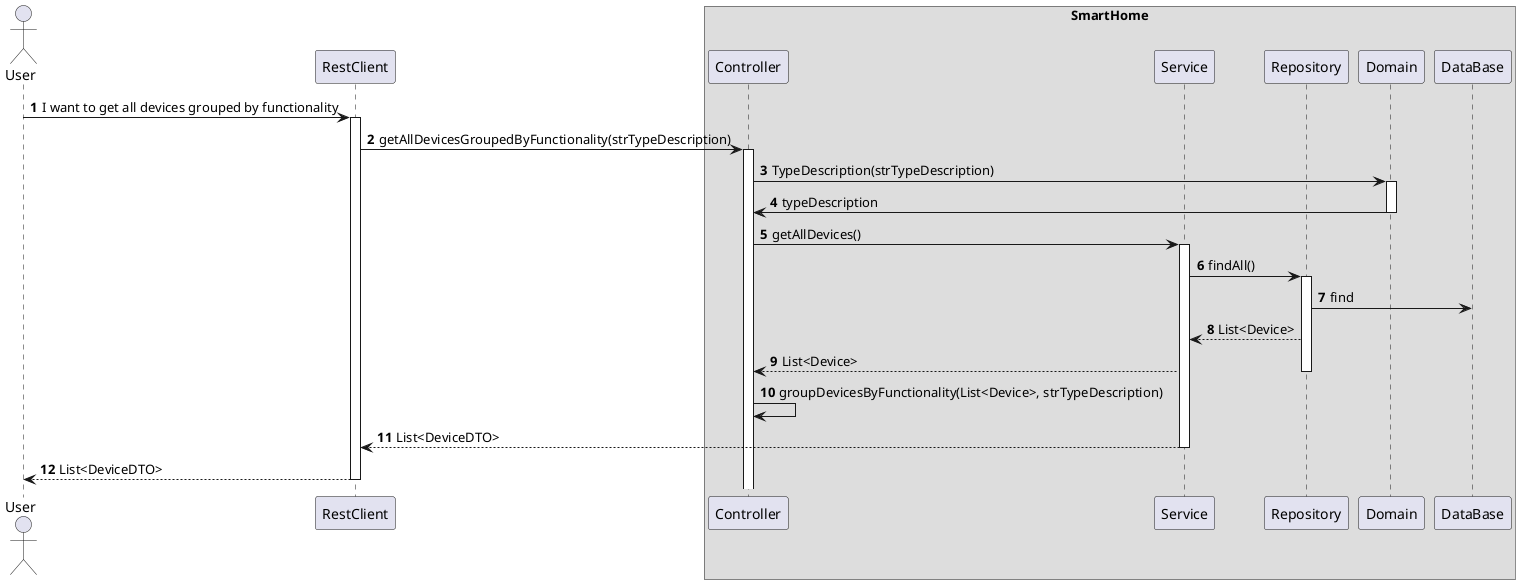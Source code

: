 @startuml
'https://plantuml.com/sequence-diagram
!pragma layout smetana

autonumber

actor "User" as User
participant "RestClient" as RC

box "SmartHome"
    participant "Controller" as CTRL
    participant "Service" as SV
    participant "Repository" as REPO
    participant "Domain" as DOM
    participant "DataBase" as BD
end box


User -> RC : I want to get all devices grouped by functionality
activate RC


RC -> CTRL: getAllDevicesGroupedByFunctionality(strTypeDescription)
activate CTRL

CTRL -> DOM : TypeDescription(strTypeDescription)
activate DOM

DOM -> CTRL : typeDescription
deactivate DOM

CTRL -> SV: getAllDevices()
activate SV

SV -> REPO : findAll()
activate REPO

REPO -> BD : find

REPO --> SV : List<Device>
deactivate BD

SV --> CTRL : List<Device>
deactivate REPO

CTRL -> CTRL : groupDevicesByFunctionality(List<Device>, strTypeDescription)

SV --> RC : List<DeviceDTO>
deactivate SV

RC --> User : List<DeviceDTO>
deactivate RC


@enduml